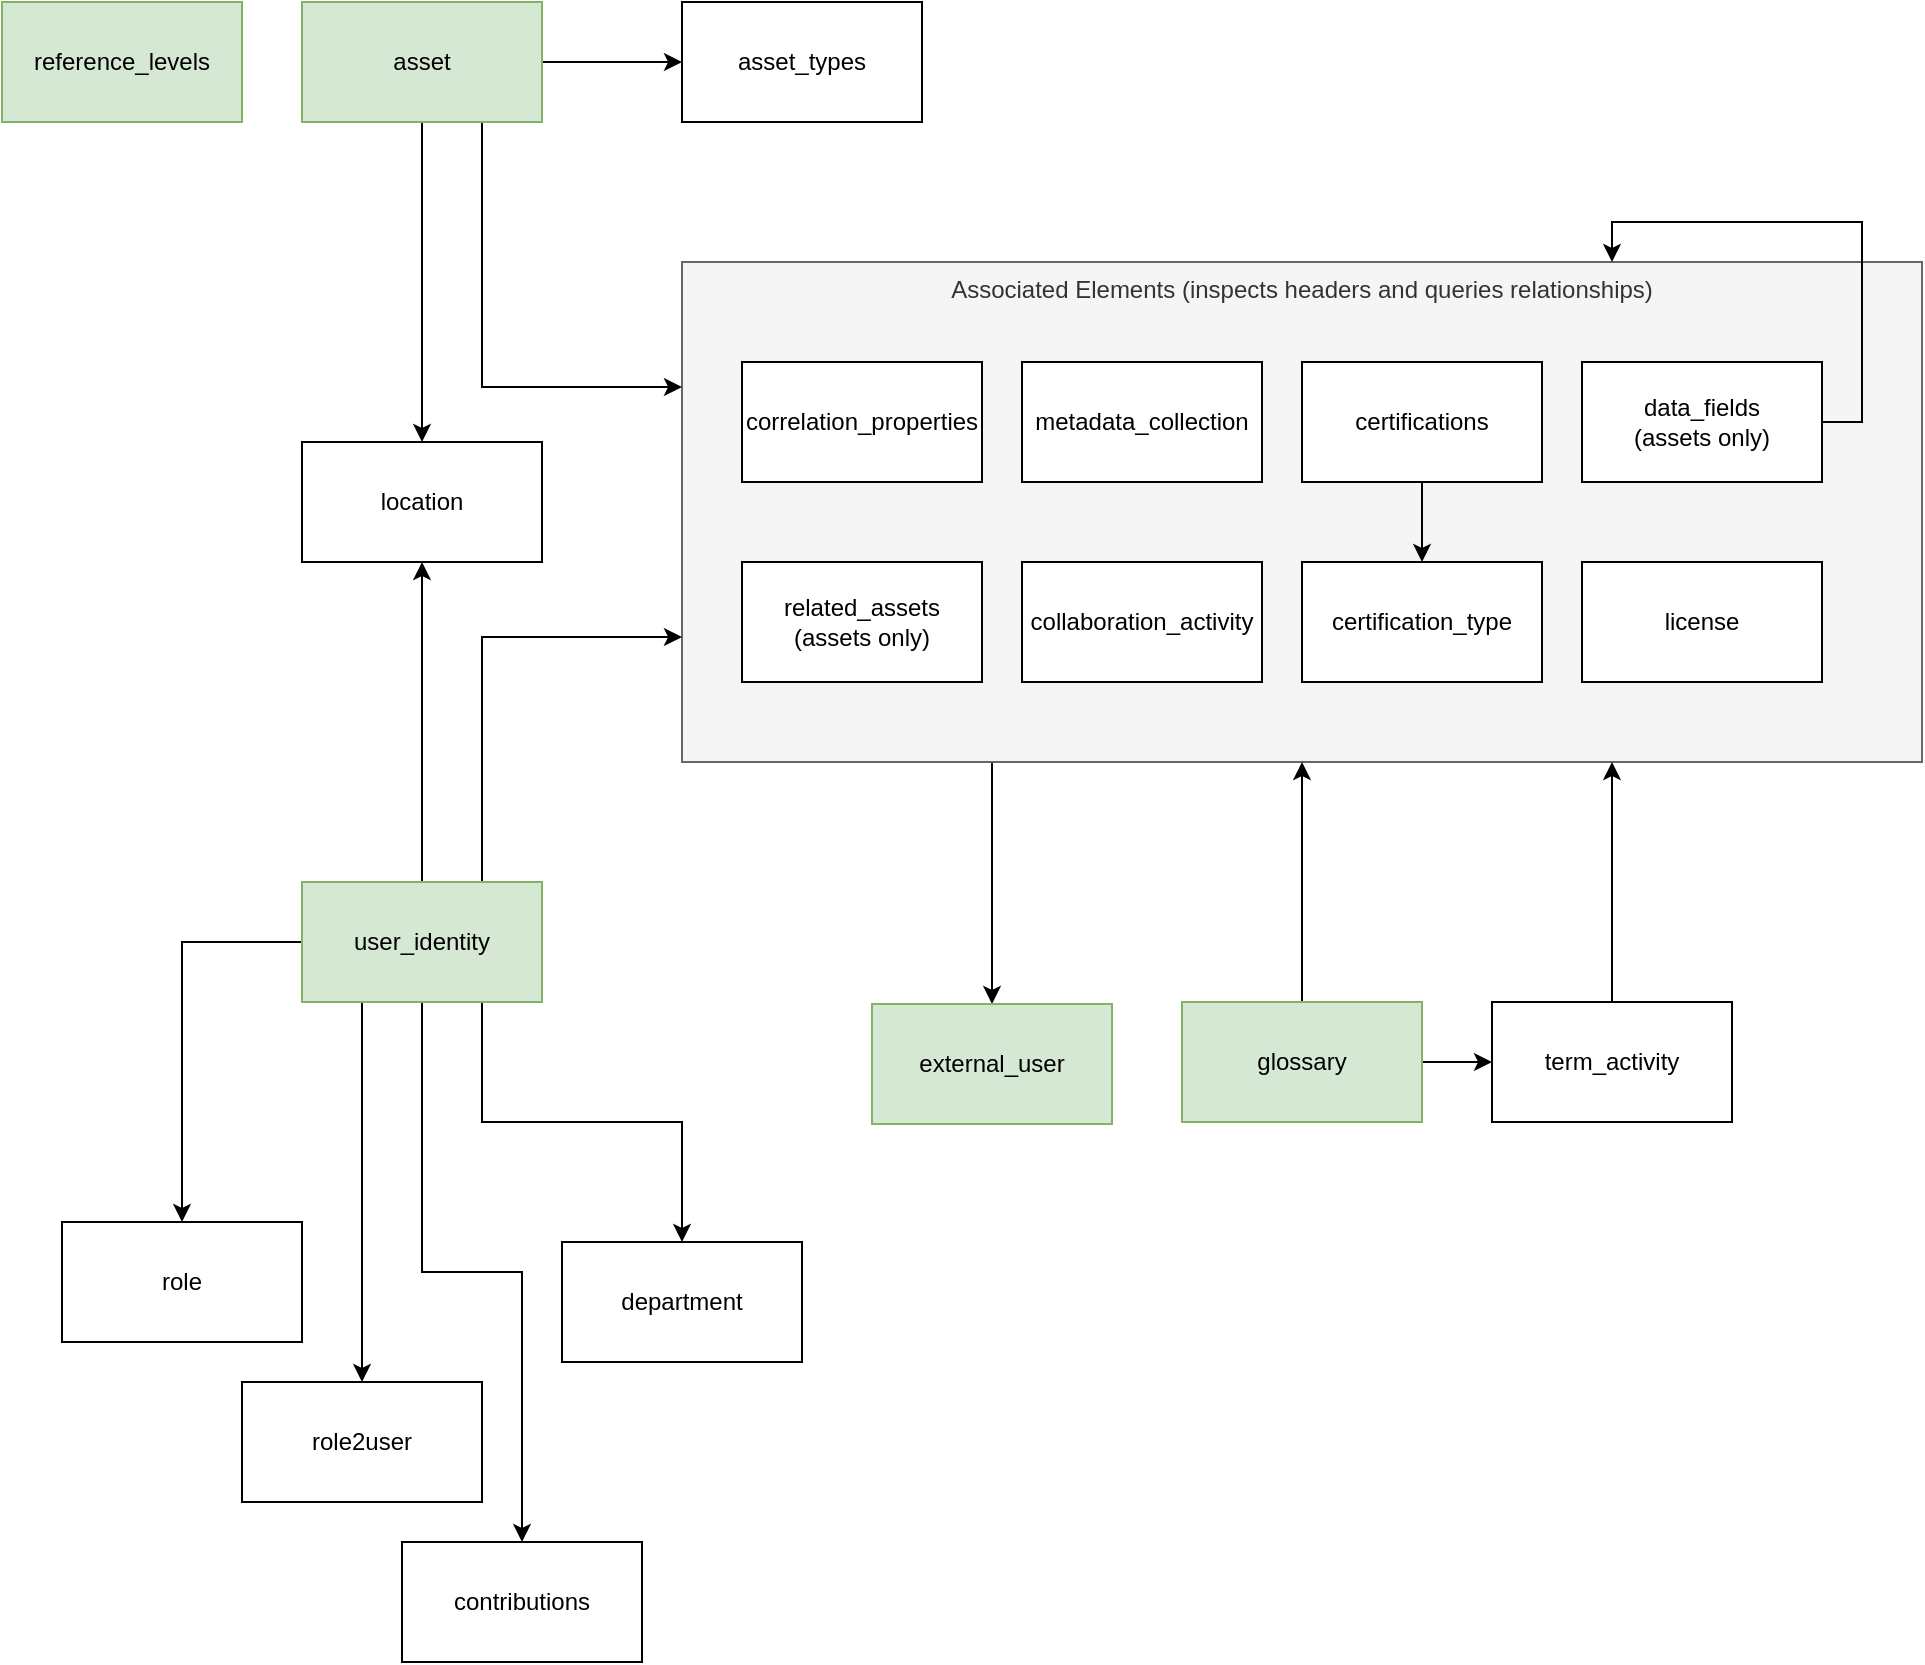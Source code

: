 <mxfile version="28.0.6" pages="5">
  <diagram name="refresh_processing" id="mIbg8O-5iSpR-RM47w-i">
    <mxGraphModel dx="2412" dy="959" grid="1" gridSize="10" guides="1" tooltips="1" connect="1" arrows="1" fold="1" page="1" pageScale="1" pageWidth="827" pageHeight="1169" math="0" shadow="0">
      <root>
        <mxCell id="0" />
        <mxCell id="1" parent="0" />
        <mxCell id="gz06oeBtFZSL6YdTn5uD-39" style="edgeStyle=orthogonalEdgeStyle;rounded=0;orthogonalLoop=1;jettySize=auto;html=1;exitX=0.25;exitY=1;exitDx=0;exitDy=0;entryX=0.5;entryY=0;entryDx=0;entryDy=0;" parent="1" source="gz06oeBtFZSL6YdTn5uD-19" target="gz06oeBtFZSL6YdTn5uD-44" edge="1">
          <mxGeometry relative="1" as="geometry" />
        </mxCell>
        <mxCell id="gz06oeBtFZSL6YdTn5uD-19" value="Associated Elements (inspects headers and queries relationships)" style="rounded=0;whiteSpace=wrap;html=1;verticalAlign=top;fillColor=#f5f5f5;fontColor=#333333;strokeColor=#666666;" parent="1" vertex="1">
          <mxGeometry x="130" y="310" width="620" height="250" as="geometry" />
        </mxCell>
        <mxCell id="gz06oeBtFZSL6YdTn5uD-16" style="edgeStyle=orthogonalEdgeStyle;rounded=0;orthogonalLoop=1;jettySize=auto;html=1;" parent="1" source="gz06oeBtFZSL6YdTn5uD-1" target="gz06oeBtFZSL6YdTn5uD-2" edge="1">
          <mxGeometry relative="1" as="geometry" />
        </mxCell>
        <mxCell id="gz06oeBtFZSL6YdTn5uD-24" style="edgeStyle=orthogonalEdgeStyle;rounded=0;orthogonalLoop=1;jettySize=auto;html=1;exitX=0.5;exitY=1;exitDx=0;exitDy=0;" parent="1" source="gz06oeBtFZSL6YdTn5uD-1" target="gz06oeBtFZSL6YdTn5uD-13" edge="1">
          <mxGeometry relative="1" as="geometry" />
        </mxCell>
        <mxCell id="gz06oeBtFZSL6YdTn5uD-26" style="edgeStyle=orthogonalEdgeStyle;rounded=0;orthogonalLoop=1;jettySize=auto;html=1;exitX=0.75;exitY=1;exitDx=0;exitDy=0;entryX=0;entryY=0.25;entryDx=0;entryDy=0;" parent="1" source="gz06oeBtFZSL6YdTn5uD-1" target="gz06oeBtFZSL6YdTn5uD-19" edge="1">
          <mxGeometry relative="1" as="geometry" />
        </mxCell>
        <mxCell id="gz06oeBtFZSL6YdTn5uD-1" value="asset" style="rounded=0;whiteSpace=wrap;html=1;fillColor=#d5e8d4;strokeColor=#82b366;" parent="1" vertex="1">
          <mxGeometry x="-60" y="180" width="120" height="60" as="geometry" />
        </mxCell>
        <mxCell id="gz06oeBtFZSL6YdTn5uD-2" value="asset_types" style="rounded=0;whiteSpace=wrap;html=1;" parent="1" vertex="1">
          <mxGeometry x="130" y="180" width="120" height="60" as="geometry" />
        </mxCell>
        <mxCell id="gz06oeBtFZSL6YdTn5uD-20" style="edgeStyle=orthogonalEdgeStyle;rounded=0;orthogonalLoop=1;jettySize=auto;html=1;exitX=0.5;exitY=1;exitDx=0;exitDy=0;" parent="1" source="gz06oeBtFZSL6YdTn5uD-3" target="gz06oeBtFZSL6YdTn5uD-4" edge="1">
          <mxGeometry relative="1" as="geometry" />
        </mxCell>
        <mxCell id="gz06oeBtFZSL6YdTn5uD-3" value="certifications" style="rounded=0;whiteSpace=wrap;html=1;" parent="1" vertex="1">
          <mxGeometry x="440" y="360" width="120" height="60" as="geometry" />
        </mxCell>
        <mxCell id="gz06oeBtFZSL6YdTn5uD-4" value="certification_type" style="rounded=0;whiteSpace=wrap;html=1;" parent="1" vertex="1">
          <mxGeometry x="440" y="460" width="120" height="60" as="geometry" />
        </mxCell>
        <mxCell id="gz06oeBtFZSL6YdTn5uD-5" value="collaboration_activity" style="rounded=0;whiteSpace=wrap;html=1;" parent="1" vertex="1">
          <mxGeometry x="300" y="460" width="120" height="60" as="geometry" />
        </mxCell>
        <mxCell id="gz06oeBtFZSL6YdTn5uD-6" value="contributions" style="rounded=0;whiteSpace=wrap;html=1;" parent="1" vertex="1">
          <mxGeometry x="-10" y="950" width="120" height="60" as="geometry" />
        </mxCell>
        <mxCell id="gz06oeBtFZSL6YdTn5uD-7" value="correlation_properties" style="rounded=0;whiteSpace=wrap;html=1;" parent="1" vertex="1">
          <mxGeometry x="160" y="360" width="120" height="60" as="geometry" />
        </mxCell>
        <mxCell id="gz06oeBtFZSL6YdTn5uD-27" style="edgeStyle=orthogonalEdgeStyle;rounded=0;orthogonalLoop=1;jettySize=auto;html=1;exitX=1;exitY=0.5;exitDx=0;exitDy=0;entryX=0.75;entryY=0;entryDx=0;entryDy=0;" parent="1" source="gz06oeBtFZSL6YdTn5uD-8" target="gz06oeBtFZSL6YdTn5uD-19" edge="1">
          <mxGeometry relative="1" as="geometry">
            <Array as="points">
              <mxPoint x="720" y="390" />
              <mxPoint x="720" y="290" />
              <mxPoint x="595" y="290" />
            </Array>
          </mxGeometry>
        </mxCell>
        <mxCell id="gz06oeBtFZSL6YdTn5uD-8" value="data_fields&lt;br&gt;(assets only)" style="rounded=0;whiteSpace=wrap;html=1;" parent="1" vertex="1">
          <mxGeometry x="580" y="360" width="120" height="60" as="geometry" />
        </mxCell>
        <mxCell id="gz06oeBtFZSL6YdTn5uD-9" value="department" style="rounded=0;whiteSpace=wrap;html=1;" parent="1" vertex="1">
          <mxGeometry x="70" y="800" width="120" height="60" as="geometry" />
        </mxCell>
        <mxCell id="gz06oeBtFZSL6YdTn5uD-34" style="edgeStyle=orthogonalEdgeStyle;rounded=0;orthogonalLoop=1;jettySize=auto;html=1;exitX=1;exitY=0.5;exitDx=0;exitDy=0;entryX=0;entryY=0.5;entryDx=0;entryDy=0;" parent="1" source="gz06oeBtFZSL6YdTn5uD-10" target="gz06oeBtFZSL6YdTn5uD-11" edge="1">
          <mxGeometry relative="1" as="geometry" />
        </mxCell>
        <mxCell id="gz06oeBtFZSL6YdTn5uD-35" style="edgeStyle=orthogonalEdgeStyle;rounded=0;orthogonalLoop=1;jettySize=auto;html=1;exitX=0.5;exitY=0;exitDx=0;exitDy=0;" parent="1" source="gz06oeBtFZSL6YdTn5uD-10" target="gz06oeBtFZSL6YdTn5uD-19" edge="1">
          <mxGeometry relative="1" as="geometry" />
        </mxCell>
        <mxCell id="gz06oeBtFZSL6YdTn5uD-10" value="glossary" style="rounded=0;whiteSpace=wrap;html=1;fillColor=#d5e8d4;strokeColor=#82b366;" parent="1" vertex="1">
          <mxGeometry x="380" y="680" width="120" height="60" as="geometry" />
        </mxCell>
        <mxCell id="gz06oeBtFZSL6YdTn5uD-36" style="edgeStyle=orthogonalEdgeStyle;rounded=0;orthogonalLoop=1;jettySize=auto;html=1;exitX=0.5;exitY=0;exitDx=0;exitDy=0;entryX=0.75;entryY=1;entryDx=0;entryDy=0;" parent="1" source="gz06oeBtFZSL6YdTn5uD-11" target="gz06oeBtFZSL6YdTn5uD-19" edge="1">
          <mxGeometry relative="1" as="geometry" />
        </mxCell>
        <mxCell id="gz06oeBtFZSL6YdTn5uD-11" value="term_activity" style="rounded=0;whiteSpace=wrap;html=1;" parent="1" vertex="1">
          <mxGeometry x="535" y="680" width="120" height="60" as="geometry" />
        </mxCell>
        <mxCell id="gz06oeBtFZSL6YdTn5uD-12" value="license" style="rounded=0;whiteSpace=wrap;html=1;" parent="1" vertex="1">
          <mxGeometry x="580" y="460" width="120" height="60" as="geometry" />
        </mxCell>
        <mxCell id="gz06oeBtFZSL6YdTn5uD-13" value="location" style="rounded=0;whiteSpace=wrap;html=1;" parent="1" vertex="1">
          <mxGeometry x="-60" y="400" width="120" height="60" as="geometry" />
        </mxCell>
        <mxCell id="gz06oeBtFZSL6YdTn5uD-14" value="metadata_collection" style="rounded=0;whiteSpace=wrap;html=1;" parent="1" vertex="1">
          <mxGeometry x="300" y="360" width="120" height="60" as="geometry" />
        </mxCell>
        <mxCell id="gz06oeBtFZSL6YdTn5uD-15" value="related_assets&lt;br&gt;(assets only)" style="rounded=0;whiteSpace=wrap;html=1;" parent="1" vertex="1">
          <mxGeometry x="160" y="460" width="120" height="60" as="geometry" />
        </mxCell>
        <mxCell id="gz06oeBtFZSL6YdTn5uD-21" value="role" style="rounded=0;whiteSpace=wrap;html=1;" parent="1" vertex="1">
          <mxGeometry x="-180" y="790" width="120" height="60" as="geometry" />
        </mxCell>
        <mxCell id="gz06oeBtFZSL6YdTn5uD-22" value="role2user" style="rounded=0;whiteSpace=wrap;html=1;" parent="1" vertex="1">
          <mxGeometry x="-90" y="870" width="120" height="60" as="geometry" />
        </mxCell>
        <mxCell id="gz06oeBtFZSL6YdTn5uD-25" style="edgeStyle=orthogonalEdgeStyle;rounded=0;orthogonalLoop=1;jettySize=auto;html=1;exitX=0.5;exitY=0;exitDx=0;exitDy=0;entryX=0.5;entryY=1;entryDx=0;entryDy=0;" parent="1" source="gz06oeBtFZSL6YdTn5uD-23" target="gz06oeBtFZSL6YdTn5uD-13" edge="1">
          <mxGeometry relative="1" as="geometry" />
        </mxCell>
        <mxCell id="gz06oeBtFZSL6YdTn5uD-28" style="edgeStyle=orthogonalEdgeStyle;rounded=0;orthogonalLoop=1;jettySize=auto;html=1;exitX=0;exitY=0.5;exitDx=0;exitDy=0;" parent="1" source="gz06oeBtFZSL6YdTn5uD-23" target="gz06oeBtFZSL6YdTn5uD-21" edge="1">
          <mxGeometry relative="1" as="geometry" />
        </mxCell>
        <mxCell id="gz06oeBtFZSL6YdTn5uD-29" style="edgeStyle=orthogonalEdgeStyle;rounded=0;orthogonalLoop=1;jettySize=auto;html=1;exitX=0.25;exitY=1;exitDx=0;exitDy=0;" parent="1" source="gz06oeBtFZSL6YdTn5uD-23" target="gz06oeBtFZSL6YdTn5uD-22" edge="1">
          <mxGeometry relative="1" as="geometry" />
        </mxCell>
        <mxCell id="gz06oeBtFZSL6YdTn5uD-30" style="edgeStyle=orthogonalEdgeStyle;rounded=0;orthogonalLoop=1;jettySize=auto;html=1;exitX=0.5;exitY=1;exitDx=0;exitDy=0;" parent="1" source="gz06oeBtFZSL6YdTn5uD-23" target="gz06oeBtFZSL6YdTn5uD-6" edge="1">
          <mxGeometry relative="1" as="geometry" />
        </mxCell>
        <mxCell id="gz06oeBtFZSL6YdTn5uD-32" style="edgeStyle=orthogonalEdgeStyle;rounded=0;orthogonalLoop=1;jettySize=auto;html=1;exitX=0.75;exitY=1;exitDx=0;exitDy=0;" parent="1" source="gz06oeBtFZSL6YdTn5uD-23" target="gz06oeBtFZSL6YdTn5uD-9" edge="1">
          <mxGeometry relative="1" as="geometry" />
        </mxCell>
        <mxCell id="gz06oeBtFZSL6YdTn5uD-33" style="edgeStyle=orthogonalEdgeStyle;rounded=0;orthogonalLoop=1;jettySize=auto;html=1;exitX=0.75;exitY=0;exitDx=0;exitDy=0;entryX=0;entryY=0.75;entryDx=0;entryDy=0;" parent="1" source="gz06oeBtFZSL6YdTn5uD-23" target="gz06oeBtFZSL6YdTn5uD-19" edge="1">
          <mxGeometry relative="1" as="geometry" />
        </mxCell>
        <mxCell id="gz06oeBtFZSL6YdTn5uD-23" value="user_identity" style="rounded=0;whiteSpace=wrap;html=1;fillColor=#d5e8d4;strokeColor=#82b366;" parent="1" vertex="1">
          <mxGeometry x="-60" y="620" width="120" height="60" as="geometry" />
        </mxCell>
        <mxCell id="gz06oeBtFZSL6YdTn5uD-38" value="reference_levels" style="rounded=0;whiteSpace=wrap;html=1;fillColor=#d5e8d4;strokeColor=#82b366;" parent="1" vertex="1">
          <mxGeometry x="-210" y="180" width="120" height="60" as="geometry" />
        </mxCell>
        <mxCell id="gz06oeBtFZSL6YdTn5uD-44" value="external_user" style="rounded=0;whiteSpace=wrap;html=1;fillColor=#d5e8d4;strokeColor=#82b366;" parent="1" vertex="1">
          <mxGeometry x="225" y="681" width="120" height="60" as="geometry" />
        </mxCell>
      </root>
    </mxGraphModel>
  </diagram>
  <diagram id="5UoE_zVTooAY_U5yAzMK" name="server-configuration">
    <mxGraphModel dx="1194" dy="775" grid="1" gridSize="10" guides="1" tooltips="1" connect="1" arrows="1" fold="1" page="1" pageScale="1" pageWidth="827" pageHeight="1169" math="0" shadow="0">
      <root>
        <mxCell id="0" />
        <mxCell id="1" parent="0" />
        <mxCell id="zbZ4FyOHF6UqzeL5ZnT9-2" value="" style="ellipse;shape=cloud;whiteSpace=wrap;html=1;fillColor=#d0cee2;strokeColor=#56517e;opacity=20;" vertex="1" parent="1">
          <mxGeometry x="104" y="250" width="516" height="280" as="geometry" />
        </mxCell>
        <mxCell id="sXA6OS0uKU9VO2fElbKN-1" value="Nanny Platform (9446)" style="rounded=0;whiteSpace=wrap;html=1;verticalAlign=top;fillColor=#d0cee2;strokeColor=#56517e;" parent="1" vertex="1">
          <mxGeometry x="350" y="60" width="160" height="410" as="geometry" />
        </mxCell>
        <mxCell id="sXA6OS0uKU9VO2fElbKN-3" value="KV Store" style="shape=cylinder3;whiteSpace=wrap;html=1;boundedLbl=1;backgroundOutline=1;size=5;fillColor=#76608a;strokeColor=#432D57;fontColor=#ffffff;" parent="1" vertex="1">
          <mxGeometry x="570" y="287" width="140" height="60" as="geometry" />
        </mxCell>
        <mxCell id="sXA6OS0uKU9VO2fElbKN-4" value="Observations&lt;br&gt;By Egeria" style="shape=cylinder3;whiteSpace=wrap;html=1;boundedLbl=1;backgroundOutline=1;size=5;fillColor=#76608a;strokeColor=#432D57;fontColor=#ffffff;" parent="1" vertex="1">
          <mxGeometry x="570" y="113" width="140" height="60" as="geometry" />
        </mxCell>
        <mxCell id="sXA6OS0uKU9VO2fElbKN-6" style="edgeStyle=orthogonalEdgeStyle;rounded=0;orthogonalLoop=1;jettySize=auto;html=1;exitX=1;exitY=0.5;exitDx=0;exitDy=0;entryX=0;entryY=0;entryDx=0;entryDy=17.5;entryPerimeter=0;fillColor=#76608a;strokeColor=#432D57;" parent="1" source="sXA6OS0uKU9VO2fElbKN-5" target="sXA6OS0uKU9VO2fElbKN-4" edge="1">
          <mxGeometry relative="1" as="geometry" />
        </mxCell>
        <mxCell id="sXA6OS0uKU9VO2fElbKN-11" style="edgeStyle=orthogonalEdgeStyle;rounded=0;orthogonalLoop=1;jettySize=auto;html=1;exitX=0;exitY=0.25;exitDx=0;exitDy=0;entryX=0.875;entryY=0.5;entryDx=0;entryDy=0;entryPerimeter=0;" parent="1" source="sXA6OS0uKU9VO2fElbKN-5" target="sXA6OS0uKU9VO2fElbKN-10" edge="1">
          <mxGeometry relative="1" as="geometry" />
        </mxCell>
        <mxCell id="sXA6OS0uKU9VO2fElbKN-5" value="Ecosystem&lt;br&gt;Monitor" style="rounded=0;whiteSpace=wrap;html=1;fillColor=#76608a;strokeColor=#432D57;fontColor=#ffffff;" parent="1" vertex="1">
          <mxGeometry x="370" y="100" width="120" height="60" as="geometry" />
        </mxCell>
        <mxCell id="sXA6OS0uKU9VO2fElbKN-9" style="edgeStyle=orthogonalEdgeStyle;rounded=0;orthogonalLoop=1;jettySize=auto;html=1;exitX=0.5;exitY=1;exitDx=0;exitDy=0;entryX=1;entryY=0.5;entryDx=0;entryDy=0;entryPerimeter=0;fillColor=#76608a;strokeColor=#432D57;" parent="1" source="sXA6OS0uKU9VO2fElbKN-8" target="sXA6OS0uKU9VO2fElbKN-4" edge="1">
          <mxGeometry relative="1" as="geometry" />
        </mxCell>
        <mxCell id="zbZ4FyOHF6UqzeL5ZnT9-4" style="edgeStyle=orthogonalEdgeStyle;rounded=0;orthogonalLoop=1;jettySize=auto;html=1;exitX=0.5;exitY=1;exitDx=0;exitDy=0;entryX=1;entryY=0.5;entryDx=0;entryDy=0;entryPerimeter=0;" edge="1" parent="1" source="sXA6OS0uKU9VO2fElbKN-8" target="zbZ4FyOHF6UqzeL5ZnT9-3">
          <mxGeometry relative="1" as="geometry" />
        </mxCell>
        <mxCell id="sXA6OS0uKU9VO2fElbKN-8" value="" style="shape=trapezoid;perimeter=trapezoidPerimeter;whiteSpace=wrap;html=1;fixedSize=1;fillColor=#76608a;strokeColor=#432D57;fontColor=#ffffff;" parent="1" vertex="1">
          <mxGeometry x="760" y="53" width="120" height="60" as="geometry" />
        </mxCell>
        <mxCell id="sXA6OS0uKU9VO2fElbKN-7" value="SuperSet" style="rounded=1;whiteSpace=wrap;html=1;fillColor=#76608a;strokeColor=#432D57;fontColor=#ffffff;" parent="1" vertex="1">
          <mxGeometry x="760" y="33" width="120" height="60" as="geometry" />
        </mxCell>
        <mxCell id="sXA6OS0uKU9VO2fElbKN-54" style="edgeStyle=orthogonalEdgeStyle;rounded=0;orthogonalLoop=1;jettySize=auto;html=1;exitX=0.55;exitY=0.95;exitDx=0;exitDy=0;exitPerimeter=0;entryX=0;entryY=0.5;entryDx=0;entryDy=0;" parent="1" source="sXA6OS0uKU9VO2fElbKN-10" target="sXA6OS0uKU9VO2fElbKN-52" edge="1">
          <mxGeometry relative="1" as="geometry" />
        </mxCell>
        <mxCell id="sXA6OS0uKU9VO2fElbKN-10" value="Existing Open Metadata Ecosystem" style="ellipse;shape=cloud;whiteSpace=wrap;html=1;fillColor=#dae8fc;strokeColor=#6c8ebf;" parent="1" vertex="1">
          <mxGeometry x="104" y="60" width="180" height="110" as="geometry" />
        </mxCell>
        <mxCell id="sXA6OS0uKU9VO2fElbKN-14" style="edgeStyle=orthogonalEdgeStyle;rounded=0;orthogonalLoop=1;jettySize=auto;html=1;exitX=1;exitY=0.5;exitDx=0;exitDy=0;entryX=0;entryY=0.5;entryDx=0;entryDy=0;entryPerimeter=0;fillColor=#76608a;strokeColor=#432D57;" parent="1" source="sXA6OS0uKU9VO2fElbKN-12" target="sXA6OS0uKU9VO2fElbKN-3" edge="1">
          <mxGeometry relative="1" as="geometry" />
        </mxCell>
        <mxCell id="sXA6OS0uKU9VO2fElbKN-12" value="Nanny Store" style="rounded=0;whiteSpace=wrap;html=1;fillColor=#76608a;strokeColor=#432D57;fontColor=#ffffff;" parent="1" vertex="1">
          <mxGeometry x="370" y="287" width="120" height="60" as="geometry" />
        </mxCell>
        <mxCell id="sXA6OS0uKU9VO2fElbKN-16" style="edgeStyle=orthogonalEdgeStyle;rounded=0;orthogonalLoop=1;jettySize=auto;html=1;exitX=0.5;exitY=0;exitDx=0;exitDy=0;entryX=0.5;entryY=1;entryDx=0;entryDy=0;fillColor=#76608a;strokeColor=#432D57;" parent="1" source="sXA6OS0uKU9VO2fElbKN-13" target="sXA6OS0uKU9VO2fElbKN-12" edge="1">
          <mxGeometry relative="1" as="geometry" />
        </mxCell>
        <mxCell id="sXA6OS0uKU9VO2fElbKN-18" style="edgeStyle=orthogonalEdgeStyle;rounded=0;orthogonalLoop=1;jettySize=auto;html=1;exitX=0;exitY=0.25;exitDx=0;exitDy=0;" parent="1" source="sXA6OS0uKU9VO2fElbKN-13" target="sXA6OS0uKU9VO2fElbKN-17" edge="1">
          <mxGeometry relative="1" as="geometry" />
        </mxCell>
        <mxCell id="sXA6OS0uKU9VO2fElbKN-20" style="edgeStyle=orthogonalEdgeStyle;rounded=0;orthogonalLoop=1;jettySize=auto;html=1;exitX=0;exitY=0.75;exitDx=0;exitDy=0;entryX=1;entryY=0.5;entryDx=0;entryDy=0;" parent="1" source="sXA6OS0uKU9VO2fElbKN-13" target="sXA6OS0uKU9VO2fElbKN-19" edge="1">
          <mxGeometry relative="1" as="geometry" />
        </mxCell>
        <mxCell id="sXA6OS0uKU9VO2fElbKN-13" value="Nanny Harvester" style="rounded=0;whiteSpace=wrap;html=1;fillColor=#76608a;strokeColor=#432D57;fontColor=#ffffff;" parent="1" vertex="1">
          <mxGeometry x="370" y="380" width="120" height="60" as="geometry" />
        </mxCell>
        <mxCell id="sXA6OS0uKU9VO2fElbKN-17" value="Standalone&lt;br&gt;Atlas" style="rounded=0;whiteSpace=wrap;html=1;fillColor=#d5e8d4;strokeColor=#82b366;" parent="1" vertex="1">
          <mxGeometry x="140" y="365" width="120" height="60" as="geometry" />
        </mxCell>
        <mxCell id="sXA6OS0uKU9VO2fElbKN-19" value="Standalone&lt;br&gt;Atlas" style="rounded=0;whiteSpace=wrap;html=1;fillColor=#d5e8d4;strokeColor=#82b366;" parent="1" vertex="1">
          <mxGeometry x="140" y="440" width="120" height="60" as="geometry" />
        </mxCell>
        <mxCell id="sXA6OS0uKU9VO2fElbKN-52" value="" style="rounded=0;whiteSpace=wrap;html=1;" parent="1" vertex="1">
          <mxGeometry x="260" y="210" width="50" height="50" as="geometry" />
        </mxCell>
        <mxCell id="sXA6OS0uKU9VO2fElbKN-55" style="edgeStyle=orthogonalEdgeStyle;rounded=0;orthogonalLoop=1;jettySize=auto;html=1;exitX=0.5;exitY=0;exitDx=0;exitDy=0;entryX=0;entryY=0.75;entryDx=0;entryDy=0;" parent="1" source="sXA6OS0uKU9VO2fElbKN-53" target="sXA6OS0uKU9VO2fElbKN-5" edge="1">
          <mxGeometry relative="1" as="geometry" />
        </mxCell>
        <mxCell id="sXA6OS0uKU9VO2fElbKN-53" value="" style="rounded=0;whiteSpace=wrap;html=1;" parent="1" vertex="1">
          <mxGeometry x="270" y="210" width="30" height="45" as="geometry" />
        </mxCell>
        <mxCell id="sXA6OS0uKU9VO2fElbKN-56" value="AuditLog" style="text;html=1;align=center;verticalAlign=middle;resizable=0;points=[];autosize=1;strokeColor=none;fillColor=none;" parent="1" vertex="1">
          <mxGeometry x="284" y="178" width="70" height="30" as="geometry" />
        </mxCell>
        <mxCell id="sXA6OS0uKU9VO2fElbKN-59" style="edgeStyle=orthogonalEdgeStyle;rounded=0;orthogonalLoop=1;jettySize=auto;html=1;exitX=0.5;exitY=1;exitDx=0;exitDy=0;" parent="1" source="sXA6OS0uKU9VO2fElbKN-57" target="sXA6OS0uKU9VO2fElbKN-12" edge="1">
          <mxGeometry relative="1" as="geometry" />
        </mxCell>
        <mxCell id="sXA6OS0uKU9VO2fElbKN-60" style="edgeStyle=orthogonalEdgeStyle;rounded=0;orthogonalLoop=1;jettySize=auto;html=1;exitX=1;exitY=0.5;exitDx=0;exitDy=0;entryX=0;entryY=0.5;entryDx=0;entryDy=0;entryPerimeter=0;" parent="1" source="sXA6OS0uKU9VO2fElbKN-57" target="zbZ4FyOHF6UqzeL5ZnT9-3" edge="1">
          <mxGeometry relative="1" as="geometry" />
        </mxCell>
        <mxCell id="sXA6OS0uKU9VO2fElbKN-57" value="Nanny&lt;br&gt;Monitor" style="rounded=0;whiteSpace=wrap;html=1;fillColor=#76608a;strokeColor=#432D57;fontColor=#ffffff;" parent="1" vertex="1">
          <mxGeometry x="370" y="190" width="120" height="60" as="geometry" />
        </mxCell>
        <mxCell id="PU5KIrugvyDMVV_yki6C-1" value="" style="endArrow=none;html=1;rounded=0;" parent="1" edge="1">
          <mxGeometry width="50" height="50" relative="1" as="geometry">
            <mxPoint x="340" y="174" as="sourcePoint" />
            <mxPoint x="520" y="174" as="targetPoint" />
          </mxGeometry>
        </mxCell>
        <mxCell id="zbZ4FyOHF6UqzeL5ZnT9-1" value="" style="endArrow=none;html=1;rounded=0;" edge="1" parent="1">
          <mxGeometry width="50" height="50" relative="1" as="geometry">
            <mxPoint x="340" y="264.5" as="sourcePoint" />
            <mxPoint x="520" y="264.5" as="targetPoint" />
          </mxGeometry>
        </mxCell>
        <mxCell id="zbZ4FyOHF6UqzeL5ZnT9-3" value="Atlas Observations&lt;br&gt;By Egeria" style="shape=cylinder3;whiteSpace=wrap;html=1;boundedLbl=1;backgroundOutline=1;size=5;fillColor=#76608a;strokeColor=#432D57;fontColor=#ffffff;" vertex="1" parent="1">
          <mxGeometry x="570" y="190" width="140" height="60" as="geometry" />
        </mxCell>
      </root>
    </mxGraphModel>
  </diagram>
  <diagram id="fAP6CxJCXB9OsqFgGZvc" name="product-catalog">
    <mxGraphModel dx="2412" dy="959" grid="1" gridSize="10" guides="1" tooltips="1" connect="1" arrows="1" fold="1" page="1" pageScale="1" pageWidth="827" pageHeight="1169" math="0" shadow="0">
      <root>
        <mxCell id="0" />
        <mxCell id="1" parent="0" />
        <mxCell id="n69uCX_4SuElMTdFEZUf-42" value="" style="edgeStyle=orthogonalEdgeStyle;rounded=0;orthogonalLoop=1;jettySize=auto;html=1;" edge="1" parent="1" source="n69uCX_4SuElMTdFEZUf-43" target="n69uCX_4SuElMTdFEZUf-49">
          <mxGeometry relative="1" as="geometry" />
        </mxCell>
        <mxCell id="n69uCX_4SuElMTdFEZUf-43" value="Harvester&lt;div&gt;IT Profile&lt;/div&gt;" style="rounded=0;whiteSpace=wrap;html=1;" vertex="1" parent="1">
          <mxGeometry x="140" y="762" width="120" height="60" as="geometry" />
        </mxCell>
        <mxCell id="n69uCX_4SuElMTdFEZUf-44" style="edgeStyle=orthogonalEdgeStyle;rounded=0;orthogonalLoop=1;jettySize=auto;html=1;exitX=1;exitY=0.5;exitDx=0;exitDy=0;" edge="1" parent="1" source="n69uCX_4SuElMTdFEZUf-45" target="n69uCX_4SuElMTdFEZUf-43">
          <mxGeometry relative="1" as="geometry" />
        </mxCell>
        <mxCell id="n69uCX_4SuElMTdFEZUf-45" value="Harvester&lt;div&gt;&lt;span style=&quot;background-color: transparent; color: light-dark(rgb(0, 0, 0), rgb(255, 255, 255));&quot;&gt;Integration&lt;/span&gt;&lt;/div&gt;&lt;div&gt;&lt;span style=&quot;background-color: transparent; color: light-dark(rgb(0, 0, 0), rgb(255, 255, 255));&quot;&gt;Connector&lt;/span&gt;&lt;/div&gt;" style="rounded=0;whiteSpace=wrap;html=1;" vertex="1" parent="1">
          <mxGeometry x="-120" y="761.25" width="120" height="60" as="geometry" />
        </mxCell>
        <mxCell id="n69uCX_4SuElMTdFEZUf-46" style="edgeStyle=orthogonalEdgeStyle;rounded=0;orthogonalLoop=1;jettySize=auto;html=1;exitX=0.5;exitY=0;exitDx=0;exitDy=0;" edge="1" parent="1" source="n69uCX_4SuElMTdFEZUf-48" target="n69uCX_4SuElMTdFEZUf-43">
          <mxGeometry relative="1" as="geometry" />
        </mxCell>
        <mxCell id="n69uCX_4SuElMTdFEZUf-47" value="" style="edgeStyle=orthogonalEdgeStyle;rounded=0;orthogonalLoop=1;jettySize=auto;html=1;" edge="1" parent="1" source="n69uCX_4SuElMTdFEZUf-48" target="n69uCX_4SuElMTdFEZUf-53">
          <mxGeometry relative="1" as="geometry" />
        </mxCell>
        <mxCell id="n69uCX_4SuElMTdFEZUf-48" value="Harvester Product&lt;div&gt;Manager&amp;nbsp;&lt;span style=&quot;background-color: transparent; color: light-dark(rgb(0, 0, 0), rgb(255, 255, 255));&quot;&gt;ITRole&lt;/span&gt;&lt;/div&gt;" style="rounded=0;whiteSpace=wrap;html=1;" vertex="1" parent="1">
          <mxGeometry x="140" y="877" width="120" height="60" as="geometry" />
        </mxCell>
        <mxCell id="n69uCX_4SuElMTdFEZUf-49" value="Harvester&lt;div&gt;UserIdentity&lt;/div&gt;" style="rounded=0;whiteSpace=wrap;html=1;" vertex="1" parent="1">
          <mxGeometry x="140" y="660" width="120" height="60" as="geometry" />
        </mxCell>
        <mxCell id="n69uCX_4SuElMTdFEZUf-50" value="ITRoleAppointment" style="text;html=1;align=center;verticalAlign=middle;resizable=0;points=[];autosize=1;strokeColor=none;fillColor=none;" vertex="1" parent="1">
          <mxGeometry x="210" y="832" width="130" height="30" as="geometry" />
        </mxCell>
        <mxCell id="n69uCX_4SuElMTdFEZUf-51" value="ITInfrastructureProfile" style="text;html=1;align=center;verticalAlign=middle;resizable=0;points=[];autosize=1;strokeColor=none;fillColor=none;" vertex="1" parent="1">
          <mxGeometry y="752" width="140" height="30" as="geometry" />
        </mxCell>
        <mxCell id="n69uCX_4SuElMTdFEZUf-52" value="ProfileIdentity" style="text;html=1;align=center;verticalAlign=middle;resizable=0;points=[];autosize=1;strokeColor=none;fillColor=none;" vertex="1" parent="1">
          <mxGeometry x="210" y="727" width="100" height="30" as="geometry" />
        </mxCell>
        <mxCell id="n69uCX_4SuElMTdFEZUf-53" value="Harvester Product&lt;div&gt;DataSet&lt;/div&gt;" style="rounded=0;whiteSpace=wrap;html=1;" vertex="1" parent="1">
          <mxGeometry x="140" y="1017" width="120" height="60" as="geometry" />
        </mxCell>
        <mxCell id="n69uCX_4SuElMTdFEZUf-54" value="AssignmentScope" style="text;html=1;align=center;verticalAlign=middle;resizable=0;points=[];autosize=1;strokeColor=none;fillColor=none;" vertex="1" parent="1">
          <mxGeometry x="205" y="962" width="120" height="30" as="geometry" />
        </mxCell>
        <mxCell id="n69uCX_4SuElMTdFEZUf-55" style="edgeStyle=orthogonalEdgeStyle;rounded=0;orthogonalLoop=1;jettySize=auto;html=1;" edge="1" parent="1" source="n69uCX_4SuElMTdFEZUf-56" target="n69uCX_4SuElMTdFEZUf-53">
          <mxGeometry relative="1" as="geometry" />
        </mxCell>
        <mxCell id="n69uCX_4SuElMTdFEZUf-62" style="edgeStyle=orthogonalEdgeStyle;rounded=0;orthogonalLoop=1;jettySize=auto;html=1;exitX=0.5;exitY=0;exitDx=0;exitDy=0;entryX=0.5;entryY=1;entryDx=0;entryDy=0;" edge="1" parent="1" source="n69uCX_4SuElMTdFEZUf-56" target="n69uCX_4SuElMTdFEZUf-60">
          <mxGeometry relative="1" as="geometry" />
        </mxCell>
        <mxCell id="n69uCX_4SuElMTdFEZUf-56" value="Harvester Product&lt;div&gt;Notification Type&lt;/div&gt;" style="rounded=0;whiteSpace=wrap;html=1;" vertex="1" parent="1">
          <mxGeometry x="410" y="1017" width="120" height="60" as="geometry" />
        </mxCell>
        <mxCell id="n69uCX_4SuElMTdFEZUf-57" value="MonitoredResource" style="text;html=1;align=center;verticalAlign=middle;resizable=0;points=[];autosize=1;strokeColor=none;fillColor=none;" vertex="1" parent="1">
          <mxGeometry x="260" y="1017" width="130" height="30" as="geometry" />
        </mxCell>
        <mxCell id="n69uCX_4SuElMTdFEZUf-61" value="" style="edgeStyle=orthogonalEdgeStyle;rounded=0;orthogonalLoop=1;jettySize=auto;html=1;" edge="1" parent="1" source="n69uCX_4SuElMTdFEZUf-58" target="n69uCX_4SuElMTdFEZUf-60">
          <mxGeometry relative="1" as="geometry" />
        </mxCell>
        <mxCell id="n69uCX_4SuElMTdFEZUf-58" value="Open Metadata&lt;div&gt;Insight&lt;/div&gt;&lt;div&gt;Community&lt;/div&gt;" style="rounded=0;whiteSpace=wrap;html=1;" vertex="1" parent="1">
          <mxGeometry x="410" y="737" width="120" height="60" as="geometry" />
        </mxCell>
        <mxCell id="n69uCX_4SuElMTdFEZUf-60" value="Open Metadata&lt;div&gt;Insight&lt;/div&gt;&lt;div&gt;Notelog&lt;/div&gt;" style="rounded=0;whiteSpace=wrap;html=1;" vertex="1" parent="1">
          <mxGeometry x="410" y="877" width="120" height="60" as="geometry" />
        </mxCell>
        <mxCell id="n69uCX_4SuElMTdFEZUf-64" value="Subscriber" style="text;html=1;align=center;verticalAlign=middle;resizable=0;points=[];autosize=1;strokeColor=none;fillColor=none;" vertex="1" parent="1">
          <mxGeometry x="470" y="968.5" width="80" height="30" as="geometry" />
        </mxCell>
      </root>
    </mxGraphModel>
  </diagram>
  <diagram name="solution-blueprint" id="GQaAHKWKdcF-VNkrGVAQ">
    <mxGraphModel dx="2412" dy="959" grid="1" gridSize="10" guides="1" tooltips="1" connect="1" arrows="1" fold="1" page="1" pageScale="1" pageWidth="827" pageHeight="1169" math="0" shadow="0">
      <root>
        <mxCell id="BM7o2hId5Zba-QZB8WCo-0" />
        <mxCell id="BM7o2hId5Zba-QZB8WCo-1" parent="BM7o2hId5Zba-QZB8WCo-0" />
        <mxCell id="ONsB4CfFJYQmUJVdH4oV-92" value="Open Metadata Archives" style="rounded=1;whiteSpace=wrap;html=1;fillColor=#1ba1e2;fontColor=#ffffff;strokeColor=#006EAF;verticalAlign=top;" vertex="1" parent="BM7o2hId5Zba-QZB8WCo-1">
          <mxGeometry x="-730" y="184" width="747" height="295" as="geometry" />
        </mxCell>
        <mxCell id="BM7o2hId5Zba-QZB8WCo-2" value="Open Metadata&amp;nbsp;&lt;span style=&quot;background-color: transparent; color: light-dark(rgb(255, 255, 255), rgb(18, 18, 18));&quot;&gt;Digital Product&amp;nbsp;&lt;/span&gt;&lt;span style=&quot;background-color: transparent; color: light-dark(rgb(255, 255, 255), rgb(18, 18, 18));&quot;&gt;Solution Blueprint&lt;/span&gt;" style="rounded=1;whiteSpace=wrap;html=1;fillColor=#1ba1e2;fontColor=#ffffff;strokeColor=#006EAF;verticalAlign=top;arcSize=7;" vertex="1" parent="BM7o2hId5Zba-QZB8WCo-1">
          <mxGeometry x="40" y="60" width="1037" height="550" as="geometry" />
        </mxCell>
        <mxCell id="BM7o2hId5Zba-QZB8WCo-3" style="edgeStyle=orthogonalEdgeStyle;rounded=0;orthogonalLoop=1;jettySize=auto;html=1;exitX=1;exitY=0.5;exitDx=0;exitDy=0;entryX=0;entryY=0.5;entryDx=0;entryDy=0;" edge="1" parent="BM7o2hId5Zba-QZB8WCo-1" source="BM7o2hId5Zba-QZB8WCo-11" target="BM7o2hId5Zba-QZB8WCo-6">
          <mxGeometry relative="1" as="geometry" />
        </mxCell>
        <mxCell id="BM7o2hId5Zba-QZB8WCo-4" value="&lt;div&gt;OpenMetadata&lt;/div&gt;&lt;div&gt;Product&lt;/div&gt;&lt;div&gt;Solution Component&lt;/div&gt;" style="rounded=1;whiteSpace=wrap;html=1;fillColor=#d80073;fontColor=#ffffff;strokeColor=#A50040;" vertex="1" parent="BM7o2hId5Zba-QZB8WCo-1">
          <mxGeometry x="307" y="290" width="120" height="60" as="geometry" />
        </mxCell>
        <mxCell id="BM7o2hId5Zba-QZB8WCo-5" value="" style="edgeStyle=orthogonalEdgeStyle;rounded=0;orthogonalLoop=1;jettySize=auto;html=1;" edge="1" parent="BM7o2hId5Zba-QZB8WCo-1" source="BM7o2hId5Zba-QZB8WCo-6" target="BM7o2hId5Zba-QZB8WCo-14">
          <mxGeometry relative="1" as="geometry" />
        </mxCell>
        <mxCell id="BM7o2hId5Zba-QZB8WCo-6" value="&lt;div&gt;Provisioning&lt;/div&gt;&lt;div&gt;Pipeline&lt;/div&gt;" style="rounded=1;whiteSpace=wrap;html=1;fillColor=#d80073;fontColor=#ffffff;strokeColor=#A50040;" vertex="1" parent="BM7o2hId5Zba-QZB8WCo-1">
          <mxGeometry x="717" y="290" width="120" height="60" as="geometry" />
        </mxCell>
        <mxCell id="BM7o2hId5Zba-QZB8WCo-7" style="edgeStyle=orthogonalEdgeStyle;rounded=0;orthogonalLoop=1;jettySize=auto;html=1;exitX=0;exitY=0.5;exitDx=0;exitDy=0;entryX=1;entryY=0.5;entryDx=0;entryDy=0;" edge="1" parent="BM7o2hId5Zba-QZB8WCo-1" source="BM7o2hId5Zba-QZB8WCo-11" target="BM7o2hId5Zba-QZB8WCo-4">
          <mxGeometry relative="1" as="geometry" />
        </mxCell>
        <mxCell id="ONsB4CfFJYQmUJVdH4oV-9" style="edgeStyle=orthogonalEdgeStyle;rounded=0;orthogonalLoop=1;jettySize=auto;html=1;exitX=0.5;exitY=0;exitDx=0;exitDy=0;entryX=0.5;entryY=1;entryDx=0;entryDy=0;" edge="1" parent="BM7o2hId5Zba-QZB8WCo-1" source="BM7o2hId5Zba-QZB8WCo-11" target="ONsB4CfFJYQmUJVdH4oV-7">
          <mxGeometry relative="1" as="geometry" />
        </mxCell>
        <mxCell id="BM7o2hId5Zba-QZB8WCo-11" value="&lt;div&gt;Open Metadata&lt;/div&gt;&lt;div&gt;&lt;span style=&quot;background-color: transparent; color: light-dark(rgb(255, 255, 255), rgb(18, 18, 18));&quot;&gt;Watchdog Solution Component&lt;/span&gt;&lt;/div&gt;" style="rounded=1;whiteSpace=wrap;html=1;fillColor=#d80073;fontColor=#ffffff;strokeColor=#A50040;" vertex="1" parent="BM7o2hId5Zba-QZB8WCo-1">
          <mxGeometry x="517" y="290" width="120" height="60" as="geometry" />
        </mxCell>
        <mxCell id="BM7o2hId5Zba-QZB8WCo-12" value="Monitor" style="text;html=1;align=center;verticalAlign=middle;resizable=0;points=[];autosize=1;strokeColor=none;fillColor=none;" vertex="1" parent="BM7o2hId5Zba-QZB8WCo-1">
          <mxGeometry x="427" y="288" width="60" height="30" as="geometry" />
        </mxCell>
        <mxCell id="BM7o2hId5Zba-QZB8WCo-13" value="Initiate" style="text;html=1;align=center;verticalAlign=middle;resizable=0;points=[];autosize=1;strokeColor=none;fillColor=none;" vertex="1" parent="BM7o2hId5Zba-QZB8WCo-1">
          <mxGeometry x="657" y="290" width="60" height="30" as="geometry" />
        </mxCell>
        <mxCell id="BM7o2hId5Zba-QZB8WCo-14" value="&lt;div&gt;Product&lt;/div&gt;&lt;div&gt;Delivery Location&lt;/div&gt;" style="rounded=1;whiteSpace=wrap;html=1;fillColor=#d80073;fontColor=#ffffff;strokeColor=#A50040;" vertex="1" parent="BM7o2hId5Zba-QZB8WCo-1">
          <mxGeometry x="917" y="290" width="120" height="60" as="geometry" />
        </mxCell>
        <mxCell id="BM7o2hId5Zba-QZB8WCo-15" value="Maintain" style="text;html=1;align=center;verticalAlign=middle;resizable=0;points=[];autosize=1;strokeColor=none;fillColor=none;" vertex="1" parent="BM7o2hId5Zba-QZB8WCo-1">
          <mxGeometry x="837" y="288" width="70" height="30" as="geometry" />
        </mxCell>
        <mxCell id="BM7o2hId5Zba-QZB8WCo-16" style="edgeStyle=orthogonalEdgeStyle;rounded=0;orthogonalLoop=1;jettySize=auto;html=1;exitX=0;exitY=0.5;exitDx=0;exitDy=0;" edge="1" parent="BM7o2hId5Zba-QZB8WCo-1" source="BM7o2hId5Zba-QZB8WCo-19" target="BM7o2hId5Zba-QZB8WCo-22">
          <mxGeometry relative="1" as="geometry" />
        </mxCell>
        <mxCell id="BM7o2hId5Zba-QZB8WCo-17" style="edgeStyle=orthogonalEdgeStyle;rounded=0;orthogonalLoop=1;jettySize=auto;html=1;entryX=0.5;entryY=1;entryDx=0;entryDy=0;exitX=1;exitY=0.5;exitDx=0;exitDy=0;" edge="1" parent="BM7o2hId5Zba-QZB8WCo-1" source="BM7o2hId5Zba-QZB8WCo-19" target="BM7o2hId5Zba-QZB8WCo-28">
          <mxGeometry relative="1" as="geometry" />
        </mxCell>
        <mxCell id="BM7o2hId5Zba-QZB8WCo-18" style="edgeStyle=orthogonalEdgeStyle;rounded=0;orthogonalLoop=1;jettySize=auto;html=1;exitX=1;exitY=0.5;exitDx=0;exitDy=0;entryX=0.25;entryY=1;entryDx=0;entryDy=0;" edge="1" parent="BM7o2hId5Zba-QZB8WCo-1" source="BM7o2hId5Zba-QZB8WCo-19" target="BM7o2hId5Zba-QZB8WCo-14">
          <mxGeometry relative="1" as="geometry">
            <Array as="points">
              <mxPoint x="947" y="547" />
            </Array>
          </mxGeometry>
        </mxCell>
        <mxCell id="ONsB4CfFJYQmUJVdH4oV-63" style="edgeStyle=orthogonalEdgeStyle;rounded=0;orthogonalLoop=1;jettySize=auto;html=1;exitX=0;exitY=0.5;exitDx=0;exitDy=0;entryX=0.75;entryY=1;entryDx=0;entryDy=0;" edge="1" parent="BM7o2hId5Zba-QZB8WCo-1" source="BM7o2hId5Zba-QZB8WCo-19" target="ONsB4CfFJYQmUJVdH4oV-61">
          <mxGeometry relative="1" as="geometry" />
        </mxCell>
        <mxCell id="ONsB4CfFJYQmUJVdH4oV-79" style="edgeStyle=orthogonalEdgeStyle;rounded=0;orthogonalLoop=1;jettySize=auto;html=1;exitX=0;exitY=0.5;exitDx=0;exitDy=0;entryX=0.75;entryY=1;entryDx=0;entryDy=0;" edge="1" parent="BM7o2hId5Zba-QZB8WCo-1" source="BM7o2hId5Zba-QZB8WCo-19" target="BM7o2hId5Zba-QZB8WCo-22">
          <mxGeometry relative="1" as="geometry" />
        </mxCell>
        <mxCell id="BM7o2hId5Zba-QZB8WCo-19" value="Product&amp;nbsp;&lt;div&gt;Consumer&lt;/div&gt;" style="shape=trapezoid;perimeter=trapezoidPerimeter;whiteSpace=wrap;html=1;fixedSize=1;fillColor=#76608a;fontColor=#ffffff;strokeColor=#432D57;" vertex="1" parent="BM7o2hId5Zba-QZB8WCo-1">
          <mxGeometry x="517" y="527" width="120" height="40" as="geometry" />
        </mxCell>
        <mxCell id="BM7o2hId5Zba-QZB8WCo-20" style="edgeStyle=orthogonalEdgeStyle;rounded=0;orthogonalLoop=1;jettySize=auto;html=1;exitX=0.5;exitY=0;exitDx=0;exitDy=0;entryX=0.75;entryY=1;entryDx=0;entryDy=0;" edge="1" parent="BM7o2hId5Zba-QZB8WCo-1" source="BM7o2hId5Zba-QZB8WCo-22" target="BM7o2hId5Zba-QZB8WCo-4">
          <mxGeometry relative="1" as="geometry" />
        </mxCell>
        <mxCell id="BM7o2hId5Zba-QZB8WCo-21" style="edgeStyle=orthogonalEdgeStyle;rounded=0;orthogonalLoop=1;jettySize=auto;html=1;exitX=1;exitY=0.5;exitDx=0;exitDy=0;entryX=0.25;entryY=1;entryDx=0;entryDy=0;" edge="1" parent="BM7o2hId5Zba-QZB8WCo-1" source="BM7o2hId5Zba-QZB8WCo-22" target="BM7o2hId5Zba-QZB8WCo-11">
          <mxGeometry relative="1" as="geometry" />
        </mxCell>
        <mxCell id="BM7o2hId5Zba-QZB8WCo-22" value="&lt;div&gt;New Subscription&lt;/div&gt;&lt;div&gt;Solution Component&lt;/div&gt;" style="rounded=1;whiteSpace=wrap;html=1;fillColor=#d80073;fontColor=#ffffff;strokeColor=#A50040;" vertex="1" parent="BM7o2hId5Zba-QZB8WCo-1">
          <mxGeometry x="380" y="393" width="120" height="60" as="geometry" />
        </mxCell>
        <mxCell id="BM7o2hId5Zba-QZB8WCo-23" value="Request" style="text;html=1;align=center;verticalAlign=middle;resizable=0;points=[];autosize=1;strokeColor=none;fillColor=none;" vertex="1" parent="BM7o2hId5Zba-QZB8WCo-1">
          <mxGeometry x="367" y="449" width="70" height="30" as="geometry" />
        </mxCell>
        <mxCell id="BM7o2hId5Zba-QZB8WCo-24" value="Search" style="text;html=1;align=center;verticalAlign=middle;resizable=0;points=[];autosize=1;strokeColor=none;fillColor=none;" vertex="1" parent="BM7o2hId5Zba-QZB8WCo-1">
          <mxGeometry x="270" y="348" width="60" height="30" as="geometry" />
        </mxCell>
        <mxCell id="BM7o2hId5Zba-QZB8WCo-25" value="Configure&lt;div&gt;Subscription&lt;/div&gt;" style="text;html=1;align=right;verticalAlign=middle;resizable=0;points=[];autosize=1;strokeColor=none;fillColor=none;" vertex="1" parent="BM7o2hId5Zba-QZB8WCo-1">
          <mxGeometry x="447" y="350" width="90" height="40" as="geometry" />
        </mxCell>
        <mxCell id="BM7o2hId5Zba-QZB8WCo-26" style="edgeStyle=orthogonalEdgeStyle;rounded=0;orthogonalLoop=1;jettySize=auto;html=1;exitX=0;exitY=0.5;exitDx=0;exitDy=0;entryX=0.75;entryY=1;entryDx=0;entryDy=0;" edge="1" parent="BM7o2hId5Zba-QZB8WCo-1" source="BM7o2hId5Zba-QZB8WCo-28" target="BM7o2hId5Zba-QZB8WCo-11">
          <mxGeometry relative="1" as="geometry" />
        </mxCell>
        <mxCell id="BM7o2hId5Zba-QZB8WCo-27" style="edgeStyle=orthogonalEdgeStyle;rounded=0;orthogonalLoop=1;jettySize=auto;html=1;exitX=0.5;exitY=0;exitDx=0;exitDy=0;" edge="1" parent="BM7o2hId5Zba-QZB8WCo-1" source="BM7o2hId5Zba-QZB8WCo-28" target="BM7o2hId5Zba-QZB8WCo-6">
          <mxGeometry relative="1" as="geometry" />
        </mxCell>
        <mxCell id="BM7o2hId5Zba-QZB8WCo-28" value="&lt;div&gt;Cancel Subscription&lt;/div&gt;&lt;div&gt;Solution Component&lt;/div&gt;" style="rounded=1;whiteSpace=wrap;html=1;fillColor=#d80073;fontColor=#ffffff;strokeColor=#A50040;" vertex="1" parent="BM7o2hId5Zba-QZB8WCo-1">
          <mxGeometry x="717" y="393" width="120" height="60" as="geometry" />
        </mxCell>
        <mxCell id="BM7o2hId5Zba-QZB8WCo-29" value="Remove&lt;div&gt;Subscription&lt;/div&gt;" style="text;html=1;align=left;verticalAlign=middle;resizable=0;points=[];autosize=1;strokeColor=none;fillColor=none;" vertex="1" parent="BM7o2hId5Zba-QZB8WCo-1">
          <mxGeometry x="617" y="352" width="90" height="40" as="geometry" />
        </mxCell>
        <mxCell id="BM7o2hId5Zba-QZB8WCo-30" value="Request" style="text;html=1;align=center;verticalAlign=middle;resizable=0;points=[];autosize=1;strokeColor=none;fillColor=none;" vertex="1" parent="BM7o2hId5Zba-QZB8WCo-1">
          <mxGeometry x="707" y="452" width="70" height="30" as="geometry" />
        </mxCell>
        <mxCell id="BM7o2hId5Zba-QZB8WCo-31" value="Remove&lt;div&gt;Pipeline&lt;/div&gt;" style="text;html=1;align=center;verticalAlign=middle;resizable=0;points=[];autosize=1;strokeColor=none;fillColor=none;" vertex="1" parent="BM7o2hId5Zba-QZB8WCo-1">
          <mxGeometry x="787" y="353" width="70" height="40" as="geometry" />
        </mxCell>
        <mxCell id="BM7o2hId5Zba-QZB8WCo-32" style="edgeStyle=orthogonalEdgeStyle;rounded=0;orthogonalLoop=1;jettySize=auto;html=1;entryX=0.5;entryY=0;entryDx=0;entryDy=0;" edge="1" parent="BM7o2hId5Zba-QZB8WCo-1" source="BM7o2hId5Zba-QZB8WCo-33" target="BM7o2hId5Zba-QZB8WCo-42">
          <mxGeometry relative="1" as="geometry" />
        </mxCell>
        <mxCell id="BM7o2hId5Zba-QZB8WCo-33" value="Product&amp;nbsp;&lt;div&gt;Manager&lt;/div&gt;" style="shape=trapezoid;perimeter=trapezoidPerimeter;whiteSpace=wrap;html=1;fixedSize=1;fillColor=#76608a;fontColor=#ffffff;strokeColor=#432D57;" vertex="1" parent="BM7o2hId5Zba-QZB8WCo-1">
          <mxGeometry x="70" y="190" width="120" height="40" as="geometry" />
        </mxCell>
        <mxCell id="BM7o2hId5Zba-QZB8WCo-34" value="Develop" style="text;html=1;align=center;verticalAlign=middle;resizable=0;points=[];autosize=1;strokeColor=none;fillColor=none;" vertex="1" parent="BM7o2hId5Zba-QZB8WCo-1">
          <mxGeometry x="130" y="250" width="70" height="30" as="geometry" />
        </mxCell>
        <mxCell id="BM7o2hId5Zba-QZB8WCo-35" value="Consume" style="text;html=1;align=center;verticalAlign=middle;resizable=0;points=[];autosize=1;strokeColor=none;fillColor=none;" vertex="1" parent="BM7o2hId5Zba-QZB8WCo-1">
          <mxGeometry x="980" y="348" width="70" height="30" as="geometry" />
        </mxCell>
        <mxCell id="BM7o2hId5Zba-QZB8WCo-38" style="edgeStyle=orthogonalEdgeStyle;rounded=0;orthogonalLoop=1;jettySize=auto;html=1;exitX=1;exitY=0.5;exitDx=0;exitDy=0;entryX=0;entryY=0.5;entryDx=0;entryDy=0;" edge="1" parent="BM7o2hId5Zba-QZB8WCo-1" source="BM7o2hId5Zba-QZB8WCo-42" target="BM7o2hId5Zba-QZB8WCo-4">
          <mxGeometry relative="1" as="geometry">
            <mxPoint x="207" y="321" as="sourcePoint" />
          </mxGeometry>
        </mxCell>
        <mxCell id="BM7o2hId5Zba-QZB8WCo-39" value="Maintain" style="text;html=1;align=center;verticalAlign=middle;resizable=0;points=[];autosize=1;strokeColor=none;fillColor=none;" vertex="1" parent="BM7o2hId5Zba-QZB8WCo-1">
          <mxGeometry x="237" y="290" width="70" height="30" as="geometry" />
        </mxCell>
        <mxCell id="ONsB4CfFJYQmUJVdH4oV-3" style="edgeStyle=orthogonalEdgeStyle;rounded=0;orthogonalLoop=1;jettySize=auto;html=1;exitX=0.5;exitY=1;exitDx=0;exitDy=0;entryX=0.5;entryY=0;entryDx=0;entryDy=0;" edge="1" parent="BM7o2hId5Zba-QZB8WCo-1" source="BM7o2hId5Zba-QZB8WCo-40" target="ONsB4CfFJYQmUJVdH4oV-7">
          <mxGeometry relative="1" as="geometry" />
        </mxCell>
        <mxCell id="BM7o2hId5Zba-QZB8WCo-40" value="Product&amp;nbsp;&lt;div&gt;Community&lt;/div&gt;&lt;div&gt;Member&lt;/div&gt;" style="shape=trapezoid;perimeter=trapezoidPerimeter;whiteSpace=wrap;html=1;fixedSize=1;fillColor=#76608a;fontColor=#ffffff;strokeColor=#432D57;" vertex="1" parent="BM7o2hId5Zba-QZB8WCo-1">
          <mxGeometry x="517" y="100" width="120" height="50" as="geometry" />
        </mxCell>
        <mxCell id="ONsB4CfFJYQmUJVdH4oV-77" style="edgeStyle=orthogonalEdgeStyle;rounded=0;orthogonalLoop=1;jettySize=auto;html=1;exitX=0;exitY=0.5;exitDx=0;exitDy=0;" edge="1" parent="BM7o2hId5Zba-QZB8WCo-1" source="BM7o2hId5Zba-QZB8WCo-42" target="ONsB4CfFJYQmUJVdH4oV-76">
          <mxGeometry relative="1" as="geometry" />
        </mxCell>
        <mxCell id="BM7o2hId5Zba-QZB8WCo-42" value="Open Metadata&lt;div&gt;Product Harvester&lt;/div&gt;" style="rounded=1;whiteSpace=wrap;html=1;fillColor=#d80073;fontColor=#ffffff;strokeColor=#A50040;" vertex="1" parent="BM7o2hId5Zba-QZB8WCo-1">
          <mxGeometry x="70" y="290" width="120" height="60" as="geometry" />
        </mxCell>
        <mxCell id="ONsB4CfFJYQmUJVdH4oV-4" value="Member" style="text;html=1;align=center;verticalAlign=middle;resizable=0;points=[];autosize=1;strokeColor=none;fillColor=none;" vertex="1" parent="BM7o2hId5Zba-QZB8WCo-1">
          <mxGeometry x="507" y="150" width="70" height="30" as="geometry" />
        </mxCell>
        <mxCell id="ONsB4CfFJYQmUJVdH4oV-7" value="&lt;div&gt;&lt;span style=&quot;background-color: transparent; color: light-dark(rgb(255, 255, 255), rgb(18, 18, 18));&quot;&gt;Open Metadata Product Community Solution Component&lt;/span&gt;&lt;/div&gt;" style="rounded=1;whiteSpace=wrap;html=1;fillColor=#d80073;fontColor=#ffffff;strokeColor=#A50040;" vertex="1" parent="BM7o2hId5Zba-QZB8WCo-1">
          <mxGeometry x="517" y="190" width="120" height="60" as="geometry" />
        </mxCell>
        <mxCell id="ONsB4CfFJYQmUJVdH4oV-10" value="Notify" style="text;html=1;align=center;verticalAlign=middle;resizable=0;points=[];autosize=1;strokeColor=none;fillColor=none;" vertex="1" parent="BM7o2hId5Zba-QZB8WCo-1">
          <mxGeometry x="577" y="258" width="50" height="30" as="geometry" />
        </mxCell>
        <mxCell id="ONsB4CfFJYQmUJVdH4oV-61" value="&lt;div&gt;Find Product&lt;/div&gt;&lt;div&gt;Solution Component&lt;/div&gt;" style="rounded=1;whiteSpace=wrap;html=1;fillColor=#d80073;fontColor=#ffffff;strokeColor=#A50040;" vertex="1" parent="BM7o2hId5Zba-QZB8WCo-1">
          <mxGeometry x="227" y="393" width="120" height="60" as="geometry" />
        </mxCell>
        <mxCell id="ONsB4CfFJYQmUJVdH4oV-62" style="edgeStyle=orthogonalEdgeStyle;rounded=0;orthogonalLoop=1;jettySize=auto;html=1;exitX=0.5;exitY=0;exitDx=0;exitDy=0;entryX=0.25;entryY=1;entryDx=0;entryDy=0;" edge="1" parent="BM7o2hId5Zba-QZB8WCo-1" source="ONsB4CfFJYQmUJVdH4oV-61" target="BM7o2hId5Zba-QZB8WCo-4">
          <mxGeometry relative="1" as="geometry" />
        </mxCell>
        <mxCell id="ONsB4CfFJYQmUJVdH4oV-64" value="Request" style="text;html=1;align=center;verticalAlign=middle;resizable=0;points=[];autosize=1;strokeColor=none;fillColor=none;" vertex="1" parent="BM7o2hId5Zba-QZB8WCo-1">
          <mxGeometry x="220" y="449" width="70" height="30" as="geometry" />
        </mxCell>
        <mxCell id="ONsB4CfFJYQmUJVdH4oV-65" value="Read" style="text;html=1;align=center;verticalAlign=middle;resizable=0;points=[];autosize=1;strokeColor=none;fillColor=none;" vertex="1" parent="BM7o2hId5Zba-QZB8WCo-1">
          <mxGeometry x="397" y="348" width="50" height="30" as="geometry" />
        </mxCell>
        <mxCell id="ONsB4CfFJYQmUJVdH4oV-66" value="&amp;nbsp; &amp;nbsp; &amp;nbsp; &amp;nbsp; &amp;nbsp; &amp;nbsp; &amp;nbsp; &amp;nbsp; &amp;nbsp; &amp;nbsp; &amp;nbsp; &amp;nbsp; &amp;nbsp; &amp;nbsp; &amp;nbsp; &amp;nbsp; &amp;nbsp; &amp;nbsp; Open Metadata&amp;nbsp;&lt;span style=&quot;background-color: transparent; color: light-dark(rgb(255, 255, 255), rgb(18, 18, 18));&quot;&gt;Observability&amp;nbsp;&lt;/span&gt;&lt;span style=&quot;background-color: transparent; color: light-dark(rgb(255, 255, 255), rgb(18, 18, 18));&quot;&gt;Solution Blueprint&lt;/span&gt;" style="rounded=1;whiteSpace=wrap;html=1;fillColor=#1ba1e2;fontColor=#ffffff;strokeColor=#006EAF;verticalAlign=top;" vertex="1" parent="BM7o2hId5Zba-QZB8WCo-1">
          <mxGeometry x="40" y="625" width="1037" height="295" as="geometry" />
        </mxCell>
        <mxCell id="ONsB4CfFJYQmUJVdH4oV-67" style="edgeStyle=orthogonalEdgeStyle;rounded=0;orthogonalLoop=1;jettySize=auto;html=1;entryX=0;entryY=0.5;entryDx=0;entryDy=0;" edge="1" parent="BM7o2hId5Zba-QZB8WCo-1" source="ONsB4CfFJYQmUJVdH4oV-68" target="ONsB4CfFJYQmUJVdH4oV-70">
          <mxGeometry relative="1" as="geometry" />
        </mxCell>
        <mxCell id="ONsB4CfFJYQmUJVdH4oV-75" style="edgeStyle=orthogonalEdgeStyle;rounded=0;orthogonalLoop=1;jettySize=auto;html=1;exitX=1;exitY=0.5;exitDx=0;exitDy=0;entryX=0;entryY=0.5;entryDx=0;entryDy=0;" edge="1" parent="BM7o2hId5Zba-QZB8WCo-1" source="ONsB4CfFJYQmUJVdH4oV-68" target="ONsB4CfFJYQmUJVdH4oV-74">
          <mxGeometry relative="1" as="geometry" />
        </mxCell>
        <mxCell id="ONsB4CfFJYQmUJVdH4oV-68" value="Observability&amp;nbsp;&lt;div&gt;Manager&lt;/div&gt;" style="shape=trapezoid;perimeter=trapezoidPerimeter;whiteSpace=wrap;html=1;fixedSize=1;fillColor=#76608a;fontColor=#ffffff;strokeColor=#432D57;" vertex="1" parent="BM7o2hId5Zba-QZB8WCo-1">
          <mxGeometry x="106" y="743" width="120" height="40" as="geometry" />
        </mxCell>
        <mxCell id="ONsB4CfFJYQmUJVdH4oV-69" value="Develop" style="text;html=1;align=center;verticalAlign=middle;resizable=0;points=[];autosize=1;strokeColor=none;fillColor=none;" vertex="1" parent="BM7o2hId5Zba-QZB8WCo-1">
          <mxGeometry x="241" y="733" width="70" height="30" as="geometry" />
        </mxCell>
        <mxCell id="ONsB4CfFJYQmUJVdH4oV-71" style="edgeStyle=orthogonalEdgeStyle;rounded=0;orthogonalLoop=1;jettySize=auto;html=1;exitX=0.5;exitY=0;exitDx=0;exitDy=0;" edge="1" parent="BM7o2hId5Zba-QZB8WCo-1" source="ONsB4CfFJYQmUJVdH4oV-70" target="ONsB4CfFJYQmUJVdH4oV-61">
          <mxGeometry relative="1" as="geometry">
            <Array as="points">
              <mxPoint x="366" y="680" />
              <mxPoint x="287" y="680" />
            </Array>
          </mxGeometry>
        </mxCell>
        <mxCell id="ONsB4CfFJYQmUJVdH4oV-72" style="edgeStyle=orthogonalEdgeStyle;rounded=0;orthogonalLoop=1;jettySize=auto;html=1;exitX=0.5;exitY=0;exitDx=0;exitDy=0;jumpStyle=arc;" edge="1" parent="BM7o2hId5Zba-QZB8WCo-1" source="ONsB4CfFJYQmUJVdH4oV-70" target="BM7o2hId5Zba-QZB8WCo-22">
          <mxGeometry relative="1" as="geometry">
            <Array as="points">
              <mxPoint x="366" y="680" />
              <mxPoint x="440" y="680" />
            </Array>
          </mxGeometry>
        </mxCell>
        <mxCell id="ONsB4CfFJYQmUJVdH4oV-70" value="Open Metadata&lt;div&gt;Product Subscriber&lt;/div&gt;" style="rounded=1;whiteSpace=wrap;html=1;fillColor=#d80073;fontColor=#ffffff;strokeColor=#A50040;" vertex="1" parent="BM7o2hId5Zba-QZB8WCo-1">
          <mxGeometry x="306" y="733" width="120" height="60" as="geometry" />
        </mxCell>
        <mxCell id="ONsB4CfFJYQmUJVdH4oV-73" style="edgeStyle=orthogonalEdgeStyle;rounded=0;orthogonalLoop=1;jettySize=auto;html=1;exitX=1;exitY=0.5;exitDx=0;exitDy=0;entryX=0.5;entryY=1;entryDx=0;entryDy=0;" edge="1" parent="BM7o2hId5Zba-QZB8WCo-1" source="ONsB4CfFJYQmUJVdH4oV-74" target="BM7o2hId5Zba-QZB8WCo-14">
          <mxGeometry relative="1" as="geometry">
            <Array as="points">
              <mxPoint x="977" y="835" />
            </Array>
          </mxGeometry>
        </mxCell>
        <mxCell id="ONsB4CfFJYQmUJVdH4oV-74" value="Open Metadata&lt;div&gt;Observability&lt;/div&gt;&lt;div&gt;Dashboard&lt;/div&gt;" style="rounded=1;whiteSpace=wrap;html=1;fillColor=#d80073;fontColor=#ffffff;strokeColor=#A50040;" vertex="1" parent="BM7o2hId5Zba-QZB8WCo-1">
          <mxGeometry x="303" y="805" width="120" height="60" as="geometry" />
        </mxCell>
        <mxCell id="ONsB4CfFJYQmUJVdH4oV-76" value="Open Metadata&lt;div&gt;Repositories&lt;/div&gt;" style="rounded=1;whiteSpace=wrap;html=1;fillColor=#d80073;fontColor=#ffffff;strokeColor=#A50040;" vertex="1" parent="BM7o2hId5Zba-QZB8WCo-1">
          <mxGeometry x="-120" y="290" width="120" height="60" as="geometry" />
        </mxCell>
        <mxCell id="ONsB4CfFJYQmUJVdH4oV-78" value="Monitor" style="text;html=1;align=center;verticalAlign=middle;resizable=0;points=[];autosize=1;strokeColor=none;fillColor=none;" vertex="1" parent="BM7o2hId5Zba-QZB8WCo-1">
          <mxGeometry x="10" y="289.5" width="60" height="30" as="geometry" />
        </mxCell>
        <mxCell id="ONsB4CfFJYQmUJVdH4oV-80" style="edgeStyle=orthogonalEdgeStyle;rounded=0;orthogonalLoop=1;jettySize=auto;html=1;exitX=0;exitY=0.5;exitDx=0;exitDy=0;" edge="1" parent="BM7o2hId5Zba-QZB8WCo-1" source="ONsB4CfFJYQmUJVdH4oV-81" target="ONsB4CfFJYQmUJVdH4oV-82">
          <mxGeometry relative="1" as="geometry" />
        </mxCell>
        <mxCell id="ONsB4CfFJYQmUJVdH4oV-90" style="edgeStyle=orthogonalEdgeStyle;rounded=0;orthogonalLoop=1;jettySize=auto;html=1;" edge="1" parent="BM7o2hId5Zba-QZB8WCo-1" source="ONsB4CfFJYQmUJVdH4oV-81" target="ONsB4CfFJYQmUJVdH4oV-76">
          <mxGeometry relative="1" as="geometry" />
        </mxCell>
        <mxCell id="ONsB4CfFJYQmUJVdH4oV-81" value="Load&lt;div&gt;Archive&lt;/div&gt;" style="rounded=1;whiteSpace=wrap;html=1;fillColor=#d80073;fontColor=#ffffff;strokeColor=#A50040;" vertex="1" parent="BM7o2hId5Zba-QZB8WCo-1">
          <mxGeometry x="-335" y="289.5" width="120" height="60" as="geometry" />
        </mxCell>
        <mxCell id="ONsB4CfFJYQmUJVdH4oV-82" value="&lt;div&gt;Open Metadata Archive&lt;br&gt;&lt;div&gt;Solution Component&lt;/div&gt;&lt;/div&gt;" style="rounded=1;whiteSpace=wrap;html=1;fillColor=#d80073;fontColor=#ffffff;strokeColor=#A50040;" vertex="1" parent="BM7o2hId5Zba-QZB8WCo-1">
          <mxGeometry x="-500" y="290" width="120" height="60" as="geometry" />
        </mxCell>
        <mxCell id="ONsB4CfFJYQmUJVdH4oV-83" value="Read" style="text;html=1;align=center;verticalAlign=middle;resizable=0;points=[];autosize=1;strokeColor=none;fillColor=none;" vertex="1" parent="BM7o2hId5Zba-QZB8WCo-1">
          <mxGeometry x="-385" y="288" width="50" height="30" as="geometry" />
        </mxCell>
        <mxCell id="ONsB4CfFJYQmUJVdH4oV-84" style="edgeStyle=orthogonalEdgeStyle;rounded=0;orthogonalLoop=1;jettySize=auto;html=1;exitX=1;exitY=0.5;exitDx=0;exitDy=0;" edge="1" parent="BM7o2hId5Zba-QZB8WCo-1" source="ONsB4CfFJYQmUJVdH4oV-85" target="ONsB4CfFJYQmUJVdH4oV-82">
          <mxGeometry relative="1" as="geometry" />
        </mxCell>
        <mxCell id="ONsB4CfFJYQmUJVdH4oV-85" value="&lt;div&gt;&lt;span style=&quot;background-color: transparent; color: light-dark(rgb(255, 255, 255), rgb(18, 18, 18));&quot;&gt;Egeria Build&lt;/span&gt;&lt;/div&gt;&lt;div&gt;&lt;span style=&quot;background-color: transparent; color: light-dark(rgb(255, 255, 255), rgb(18, 18, 18));&quot;&gt;Solution Component&lt;/span&gt;&lt;/div&gt;" style="rounded=1;whiteSpace=wrap;html=1;fillColor=#d80073;fontColor=#ffffff;strokeColor=#A50040;" vertex="1" parent="BM7o2hId5Zba-QZB8WCo-1">
          <mxGeometry x="-700" y="290" width="130" height="60" as="geometry" />
        </mxCell>
        <mxCell id="ONsB4CfFJYQmUJVdH4oV-86" style="edgeStyle=orthogonalEdgeStyle;rounded=0;orthogonalLoop=1;jettySize=auto;html=1;exitX=0.5;exitY=0;exitDx=0;exitDy=0;" edge="1" parent="BM7o2hId5Zba-QZB8WCo-1" source="ONsB4CfFJYQmUJVdH4oV-87" target="ONsB4CfFJYQmUJVdH4oV-81">
          <mxGeometry relative="1" as="geometry" />
        </mxCell>
        <mxCell id="ONsB4CfFJYQmUJVdH4oV-87" value="Egeria&lt;div&gt;User&lt;/div&gt;" style="shape=trapezoid;perimeter=trapezoidPerimeter;whiteSpace=wrap;html=1;fixedSize=1;fillColor=#76608a;fontColor=#ffffff;strokeColor=#432D57;" vertex="1" parent="BM7o2hId5Zba-QZB8WCo-1">
          <mxGeometry x="-335" y="402.5" width="120" height="40" as="geometry" />
        </mxCell>
        <mxCell id="ONsB4CfFJYQmUJVdH4oV-88" value="Request" style="text;html=1;align=center;verticalAlign=middle;resizable=0;points=[];autosize=1;strokeColor=none;fillColor=none;" vertex="1" parent="BM7o2hId5Zba-QZB8WCo-1">
          <mxGeometry x="-270" y="346.25" width="70" height="30" as="geometry" />
        </mxCell>
        <mxCell id="ONsB4CfFJYQmUJVdH4oV-89" value="Create" style="text;html=1;align=center;verticalAlign=middle;resizable=0;points=[];autosize=1;strokeColor=none;fillColor=none;" vertex="1" parent="BM7o2hId5Zba-QZB8WCo-1">
          <mxGeometry x="-560" y="290" width="60" height="30" as="geometry" />
        </mxCell>
        <mxCell id="ONsB4CfFJYQmUJVdH4oV-91" value="Load" style="text;html=1;align=center;verticalAlign=middle;resizable=0;points=[];autosize=1;strokeColor=none;fillColor=none;" vertex="1" parent="BM7o2hId5Zba-QZB8WCo-1">
          <mxGeometry x="-180" y="289.5" width="50" height="30" as="geometry" />
        </mxCell>
        <mxCell id="ONsB4CfFJYQmUJVdH4oV-93" value="&lt;b&gt;Tabular Data Sets&lt;/b&gt;" style="text;html=1;align=left;verticalAlign=middle;whiteSpace=wrap;rounded=0;" vertex="1" parent="BM7o2hId5Zba-QZB8WCo-1">
          <mxGeometry x="-690" y="743" width="150" height="30" as="geometry" />
        </mxCell>
        <mxCell id="ONsB4CfFJYQmUJVdH4oV-94" value="CSV File" style="text;html=1;align=left;verticalAlign=middle;whiteSpace=wrap;rounded=0;" vertex="1" parent="BM7o2hId5Zba-QZB8WCo-1">
          <mxGeometry x="-670" y="773" width="150" height="30" as="geometry" />
        </mxCell>
        <mxCell id="ONsB4CfFJYQmUJVdH4oV-95" value="JDBC Table" style="text;html=1;align=left;verticalAlign=middle;whiteSpace=wrap;rounded=0;" vertex="1" parent="BM7o2hId5Zba-QZB8WCo-1">
          <mxGeometry x="-670" y="804.75" width="150" height="30" as="geometry" />
        </mxCell>
        <mxCell id="ONsB4CfFJYQmUJVdH4oV-96" value="Valid Value Set" style="text;html=1;align=left;verticalAlign=middle;whiteSpace=wrap;rounded=0;" vertex="1" parent="BM7o2hId5Zba-QZB8WCo-1">
          <mxGeometry x="-670" y="838" width="150" height="30" as="geometry" />
        </mxCell>
        <mxCell id="ONsB4CfFJYQmUJVdH4oV-97" value="Valid Value Set List" style="text;html=1;align=left;verticalAlign=middle;whiteSpace=wrap;rounded=0;" vertex="1" parent="BM7o2hId5Zba-QZB8WCo-1">
          <mxGeometry x="-670" y="868" width="150" height="30" as="geometry" />
        </mxCell>
        <mxCell id="ONsB4CfFJYQmUJVdH4oV-98" value="Location List" style="text;html=1;align=left;verticalAlign=middle;whiteSpace=wrap;rounded=0;" vertex="1" parent="BM7o2hId5Zba-QZB8WCo-1">
          <mxGeometry x="-670" y="898" width="150" height="30" as="geometry" />
        </mxCell>
        <mxCell id="ONsB4CfFJYQmUJVdH4oV-99" value="Glossary List" style="text;html=1;align=left;verticalAlign=middle;whiteSpace=wrap;rounded=0;" vertex="1" parent="BM7o2hId5Zba-QZB8WCo-1">
          <mxGeometry x="-670" y="934.75" width="150" height="30" as="geometry" />
        </mxCell>
        <mxCell id="ONsB4CfFJYQmUJVdH4oV-100" value="Organization Department List" style="text;html=1;align=left;verticalAlign=middle;whiteSpace=wrap;rounded=0;" vertex="1" parent="BM7o2hId5Zba-QZB8WCo-1">
          <mxGeometry x="-670" y="968" width="200" height="30" as="geometry" />
        </mxCell>
      </root>
    </mxGraphModel>
  </diagram>
  <diagram id="OtoJHkgYaWFwYTPEbQ_q" name="connectors">
    <mxGraphModel dx="1585" dy="959" grid="1" gridSize="10" guides="1" tooltips="1" connect="1" arrows="1" fold="1" page="1" pageScale="1" pageWidth="827" pageHeight="1169" math="0" shadow="0">
      <root>
        <mxCell id="0" />
        <mxCell id="1" parent="0" />
        <mxCell id="ogFvbRLz8WIoui609NPF-1" value="Valid Value Set List Tabular Data Source" style="rounded=1;whiteSpace=wrap;html=1;" vertex="1" parent="1">
          <mxGeometry x="254" y="312" width="120" height="60" as="geometry" />
        </mxCell>
        <mxCell id="ogFvbRLz8WIoui609NPF-11" style="edgeStyle=orthogonalEdgeStyle;rounded=0;orthogonalLoop=1;jettySize=auto;html=1;exitX=0.5;exitY=1;exitDx=0;exitDy=0;" edge="1" parent="1" source="ogFvbRLz8WIoui609NPF-9" target="ogFvbRLz8WIoui609NPF-1">
          <mxGeometry relative="1" as="geometry" />
        </mxCell>
        <mxCell id="ogFvbRLz8WIoui609NPF-14" value="" style="edgeStyle=orthogonalEdgeStyle;rounded=0;orthogonalLoop=1;jettySize=auto;html=1;entryX=0;entryY=0.25;entryDx=0;entryDy=0;exitX=1;exitY=0.25;exitDx=0;exitDy=0;" edge="1" parent="1" source="ogFvbRLz8WIoui609NPF-9" target="ogFvbRLz8WIoui609NPF-13">
          <mxGeometry relative="1" as="geometry" />
        </mxCell>
        <mxCell id="ogFvbRLz8WIoui609NPF-20" value="" style="edgeStyle=orthogonalEdgeStyle;rounded=0;orthogonalLoop=1;jettySize=auto;html=1;exitX=0.25;exitY=0;exitDx=0;exitDy=0;" edge="1" parent="1" source="ogFvbRLz8WIoui609NPF-9" target="ogFvbRLz8WIoui609NPF-19">
          <mxGeometry relative="1" as="geometry" />
        </mxCell>
        <mxCell id="ogFvbRLz8WIoui609NPF-26" value="" style="edgeStyle=orthogonalEdgeStyle;rounded=0;orthogonalLoop=1;jettySize=auto;html=1;" edge="1" parent="1" source="ogFvbRLz8WIoui609NPF-9" target="ogFvbRLz8WIoui609NPF-25">
          <mxGeometry relative="1" as="geometry" />
        </mxCell>
        <mxCell id="ogFvbRLz8WIoui609NPF-31" style="edgeStyle=orthogonalEdgeStyle;rounded=0;orthogonalLoop=1;jettySize=auto;html=1;exitX=1;exitY=0;exitDx=0;exitDy=0;entryX=0;entryY=0.5;entryDx=0;entryDy=0;" edge="1" parent="1" source="ogFvbRLz8WIoui609NPF-9" target="ogFvbRLz8WIoui609NPF-30">
          <mxGeometry relative="1" as="geometry" />
        </mxCell>
        <mxCell id="ogFvbRLz8WIoui609NPF-9" value="Harvester" style="whiteSpace=wrap;html=1;rounded=1;" vertex="1" parent="1">
          <mxGeometry x="254" y="180" width="120" height="60" as="geometry" />
        </mxCell>
        <mxCell id="ogFvbRLz8WIoui609NPF-12" value="Get New Data" style="text;html=1;align=center;verticalAlign=middle;resizable=0;points=[];autosize=1;strokeColor=none;fillColor=none;" vertex="1" parent="1">
          <mxGeometry x="218" y="240" width="100" height="30" as="geometry" />
        </mxCell>
        <mxCell id="ogFvbRLz8WIoui609NPF-21" style="edgeStyle=orthogonalEdgeStyle;rounded=0;orthogonalLoop=1;jettySize=auto;html=1;exitX=0;exitY=0.75;exitDx=0;exitDy=0;entryX=1;entryY=0.75;entryDx=0;entryDy=0;" edge="1" parent="1" source="ogFvbRLz8WIoui609NPF-13" target="ogFvbRLz8WIoui609NPF-9">
          <mxGeometry relative="1" as="geometry" />
        </mxCell>
        <mxCell id="ogFvbRLz8WIoui609NPF-13" value="Valid Value Set List&lt;div&gt;Product Asset&lt;/div&gt;" style="whiteSpace=wrap;html=1;rounded=1;" vertex="1" parent="1">
          <mxGeometry x="594" y="180" width="120" height="60" as="geometry" />
        </mxCell>
        <mxCell id="ogFvbRLz8WIoui609NPF-15" value="Update Governance Measurements" style="text;html=1;align=center;verticalAlign=middle;resizable=0;points=[];autosize=1;strokeColor=none;fillColor=none;" vertex="1" parent="1">
          <mxGeometry x="384" y="162" width="210" height="30" as="geometry" />
        </mxCell>
        <mxCell id="ogFvbRLz8WIoui609NPF-17" style="edgeStyle=orthogonalEdgeStyle;rounded=0;orthogonalLoop=1;jettySize=auto;html=1;" edge="1" parent="1" source="ogFvbRLz8WIoui609NPF-16" target="ogFvbRLz8WIoui609NPF-13">
          <mxGeometry relative="1" as="geometry" />
        </mxCell>
        <mxCell id="ogFvbRLz8WIoui609NPF-16" value="Product Notification Type" style="rounded=1;whiteSpace=wrap;html=1;" vertex="1" parent="1">
          <mxGeometry x="594" y="322" width="120" height="60" as="geometry" />
        </mxCell>
        <mxCell id="ogFvbRLz8WIoui609NPF-18" value="MonitorResource" style="text;html=1;align=center;verticalAlign=middle;resizable=0;points=[];autosize=1;strokeColor=none;fillColor=none;" vertex="1" parent="1">
          <mxGeometry x="654" y="270" width="110" height="30" as="geometry" />
        </mxCell>
        <mxCell id="ogFvbRLz8WIoui609NPF-19" value="Maintain&amp;nbsp;&lt;div&gt;Valid Values Products&lt;/div&gt;" style="whiteSpace=wrap;html=1;rounded=1;" vertex="1" parent="1">
          <mxGeometry x="224" y="40" width="120" height="60" as="geometry" />
        </mxCell>
        <mxCell id="ogFvbRLz8WIoui609NPF-22" value="Read Last Governance Measurements" style="text;html=1;align=center;verticalAlign=middle;resizable=0;points=[];autosize=1;strokeColor=none;fillColor=none;" vertex="1" parent="1">
          <mxGeometry x="374" y="232" width="230" height="30" as="geometry" />
        </mxCell>
        <mxCell id="ogFvbRLz8WIoui609NPF-23" value="1" style="ellipse;whiteSpace=wrap;html=1;fillColor=#647687;strokeColor=#314354;fontColor=#ffffff;" vertex="1" parent="1">
          <mxGeometry x="344" y="242" width="30" height="30" as="geometry" />
        </mxCell>
        <mxCell id="ogFvbRLz8WIoui609NPF-24" value="2" style="ellipse;whiteSpace=wrap;html=1;fillColor=#647687;strokeColor=#314354;fontColor=#ffffff;" vertex="1" parent="1">
          <mxGeometry x="274" y="270" width="30" height="30" as="geometry" />
        </mxCell>
        <mxCell id="ogFvbRLz8WIoui609NPF-25" value="Assess changes" style="whiteSpace=wrap;html=1;rounded=1;" vertex="1" parent="1">
          <mxGeometry x="54" y="180" width="120" height="60" as="geometry" />
        </mxCell>
        <mxCell id="ogFvbRLz8WIoui609NPF-27" value="3" style="ellipse;whiteSpace=wrap;html=1;fillColor=#647687;strokeColor=#314354;fontColor=#ffffff;" vertex="1" parent="1">
          <mxGeometry x="204" y="172" width="30" height="30" as="geometry" />
        </mxCell>
        <mxCell id="ogFvbRLz8WIoui609NPF-28" value="4" style="ellipse;whiteSpace=wrap;html=1;fillColor=#647687;strokeColor=#314354;fontColor=#ffffff;" vertex="1" parent="1">
          <mxGeometry x="289" y="112" width="30" height="30" as="geometry" />
        </mxCell>
        <mxCell id="ogFvbRLz8WIoui609NPF-29" value="5" style="ellipse;whiteSpace=wrap;html=1;fillColor=#647687;strokeColor=#314354;fontColor=#ffffff;" vertex="1" parent="1">
          <mxGeometry x="384" y="82" width="30" height="30" as="geometry" />
        </mxCell>
        <mxCell id="ogFvbRLz8WIoui609NPF-30" value="Maintain Catalog Targets" style="rounded=1;whiteSpace=wrap;html=1;" vertex="1" parent="1">
          <mxGeometry x="484" y="40" width="120" height="60" as="geometry" />
        </mxCell>
        <mxCell id="ogFvbRLz8WIoui609NPF-32" value="6" style="ellipse;whiteSpace=wrap;html=1;fillColor=#647687;strokeColor=#314354;fontColor=#ffffff;" vertex="1" parent="1">
          <mxGeometry x="458" y="120" width="30" height="30" as="geometry" />
        </mxCell>
      </root>
    </mxGraphModel>
  </diagram>
</mxfile>
